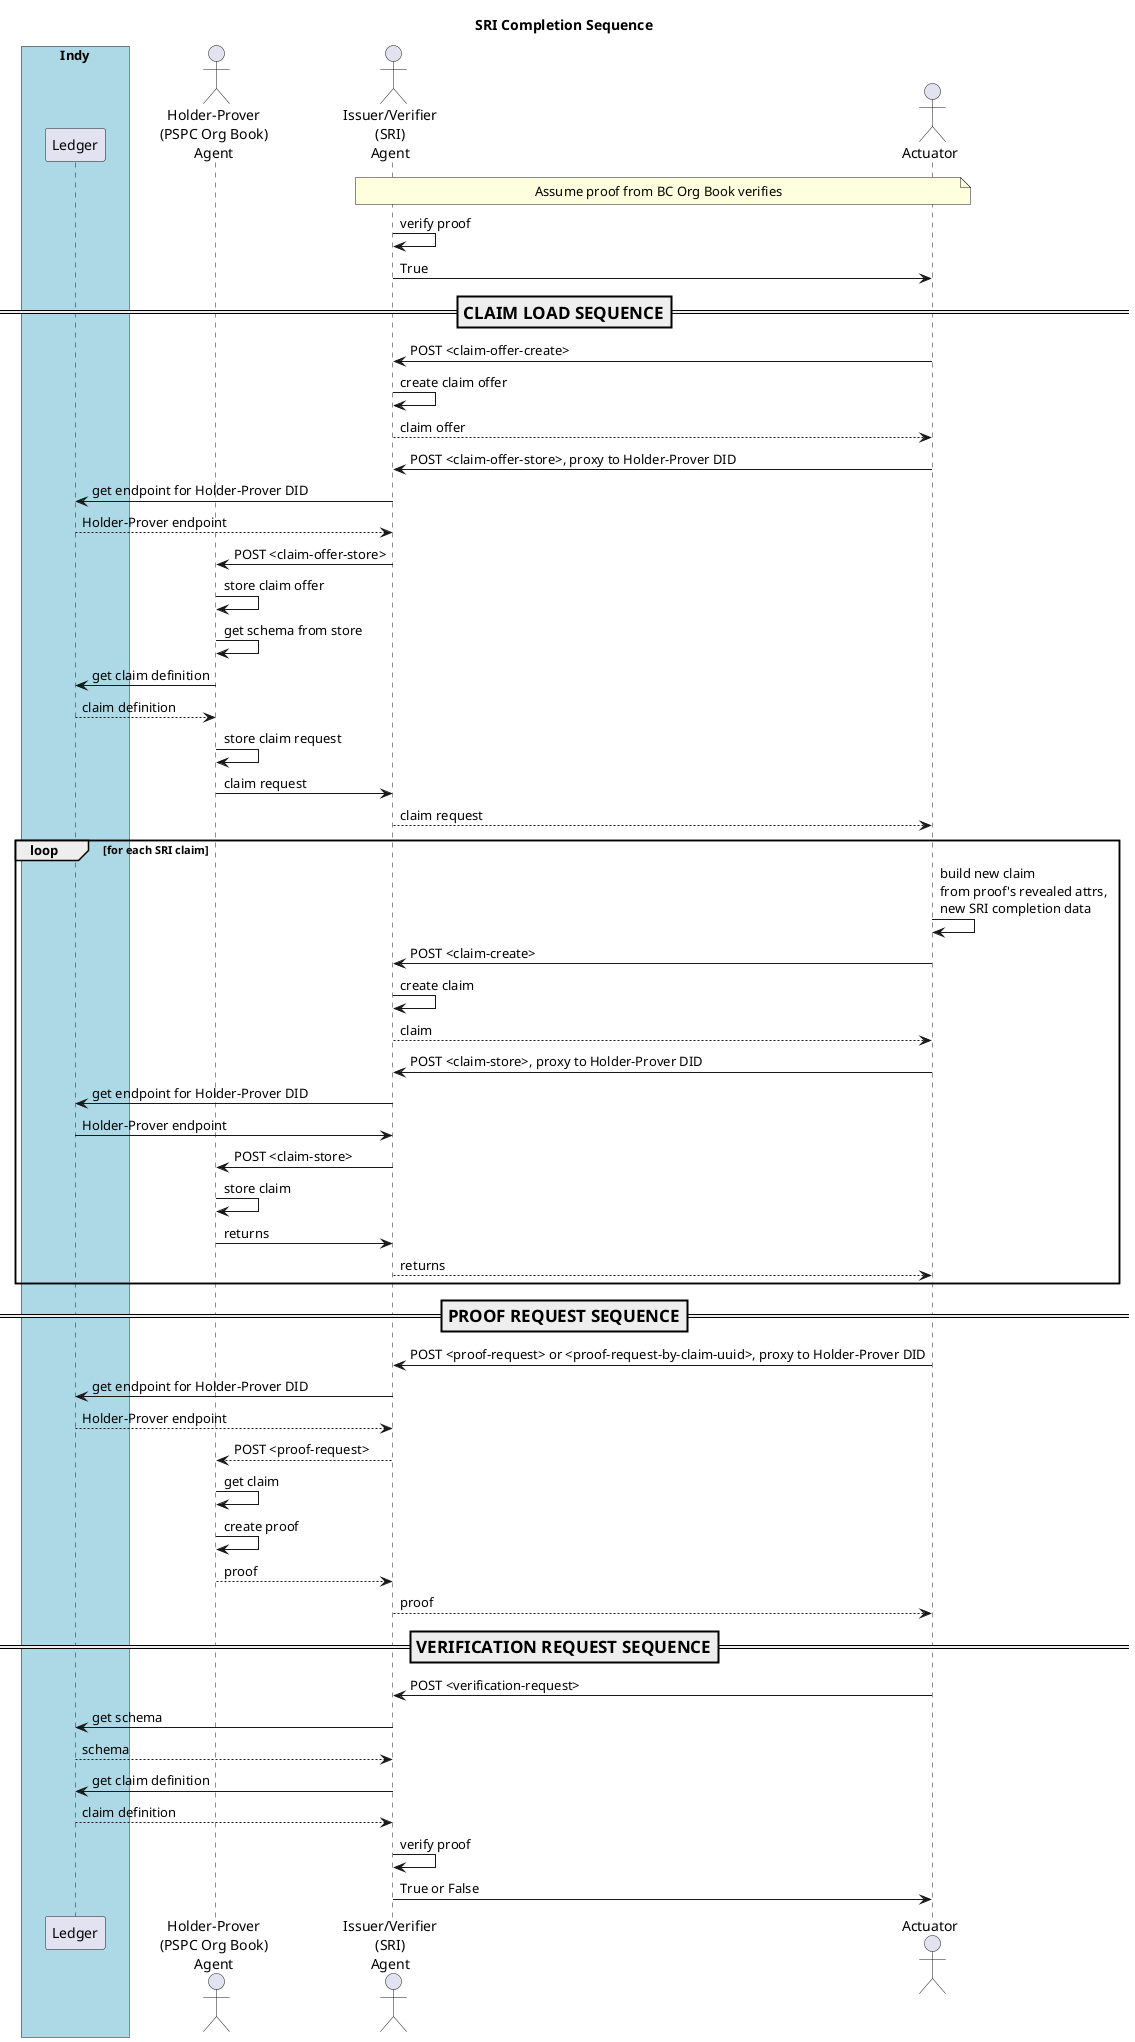 @startuml
/'
Copyright 2017-2018 Government of Canada - Public Services and Procurement Canada - buyandsell.gc.ca

Licensed under the Apache License, Version 2.0 (the "License");
you may not use this file except in compliance with the License.
You may obtain a copy of the License at

http://www.apache.org/licenses/LICENSE-2.0

Unless required by applicable law or agreed to in writing, software
distributed under the License is distributed on an "AS IS" BASIS,
WITHOUT WARRANTIES OR CONDITIONS OF ANY KIND, either express or implied.
See the License for the specific language governing permissions and
limitations under the License.
'/

skinparam ParticipantPadding 20
skinparam BoxPadding 20

title SRI Completion Sequence

box "Indy" #LightBlue
    participant "Ledger" as ledger
endbox

actor "Holder-Prover\n(PSPC Org Book)\nAgent" as obag
actor "Issuer/Verifier\n(SRI)\nAgent" as sag
actor "Actuator" as ator

note over sag, ator
Assume proof from BC Org Book verifies
endnote

sag -> sag: verify proof
sag -> ator: True

=== CLAIM LOAD SEQUENCE ==

ator -> sag: POST <claim-offer-create>
sag -> sag: create claim offer
sag --> ator: claim offer

ator -> sag: POST <claim-offer-store>, proxy to Holder-Prover DID
sag -> ledger: get endpoint for Holder-Prover DID
ledger --> sag: Holder-Prover endpoint
sag -> obag: POST <claim-offer-store>
obag -> obag: store claim offer
obag -> obag: get schema from store
obag -> ledger: get claim definition
ledger --> obag: claim definition
obag -> obag: store claim request
obag -> sag: claim request
sag --> ator: claim request

loop for each SRI claim
    ator -> ator: build new claim\nfrom proof's revealed attrs,\nnew SRI completion data

    ator -> sag: POST <claim-create>
    sag -> sag: create claim
    sag --> ator: claim
    ator -> sag: POST <claim-store>, proxy to Holder-Prover DID
    sag -> ledger: get endpoint for Holder-Prover DID
    ledger -> sag: Holder-Prover endpoint
    sag -> obag: POST <claim-store>
    obag -> obag: store claim
    obag -> sag: returns
    sag --> ator: returns
end

=== PROOF REQUEST SEQUENCE ==
ator -> sag: POST <proof-request> or <proof-request-by-claim-uuid>, proxy to Holder-Prover DID
sag -> ledger: get endpoint for Holder-Prover DID
ledger --> sag: Holder-Prover endpoint
sag --> obag: POST <proof-request>
obag -> obag: get claim
obag -> obag: create proof
obag --> sag: proof
sag --> ator: proof

=== VERIFICATION REQUEST SEQUENCE ==
ator -> sag: POST <verification-request>
sag -> ledger: get schema
ledger --> sag: schema
sag -> ledger: get claim definition
ledger --> sag: claim definition
sag -> sag: verify proof
sag -> ator: True or False

@enduml

